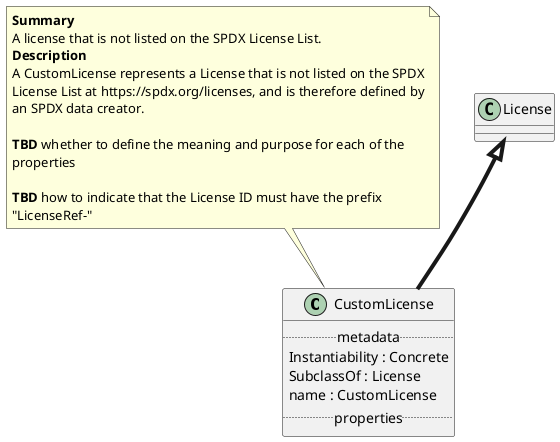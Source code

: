 @startuml
class CustomLicense {
.. metadata ..
    Instantiability : Concrete
    SubclassOf : License
    name : CustomLicense
.. properties ..
}
note top of CustomLicense
<b>Summary</b>
A license that is not listed on the SPDX License List.
<b>Description</b>
A CustomLicense represents a License that is not listed on the SPDX
License List at https://spdx.org/licenses, and is therefore defined by
an SPDX data creator.

**TBD** whether to define the meaning and purpose for each of the
properties

**TBD** how to indicate that the License ID must have the prefix
"LicenseRef-"
end note
"License" <|-[thickness=4]- "CustomLicense"
@enduml
